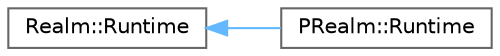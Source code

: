 digraph "Graphical Class Hierarchy"
{
 // LATEX_PDF_SIZE
  bgcolor="transparent";
  edge [fontname=Helvetica,fontsize=10,labelfontname=Helvetica,labelfontsize=10];
  node [fontname=Helvetica,fontsize=10,shape=box,height=0.2,width=0.4];
  rankdir="LR";
  Node0 [id="Node000000",label="Realm::Runtime",height=0.2,width=0.4,color="grey40", fillcolor="white", style="filled",URL="$classRealm_1_1Runtime.html",tooltip=" "];
  Node0 -> Node1 [id="edge302_Node000000_Node000001",dir="back",color="steelblue1",style="solid",tooltip=" "];
  Node1 [id="Node000001",label="PRealm::Runtime",height=0.2,width=0.4,color="grey40", fillcolor="white", style="filled",URL="$classPRealm_1_1Runtime.html",tooltip=" "];
}
